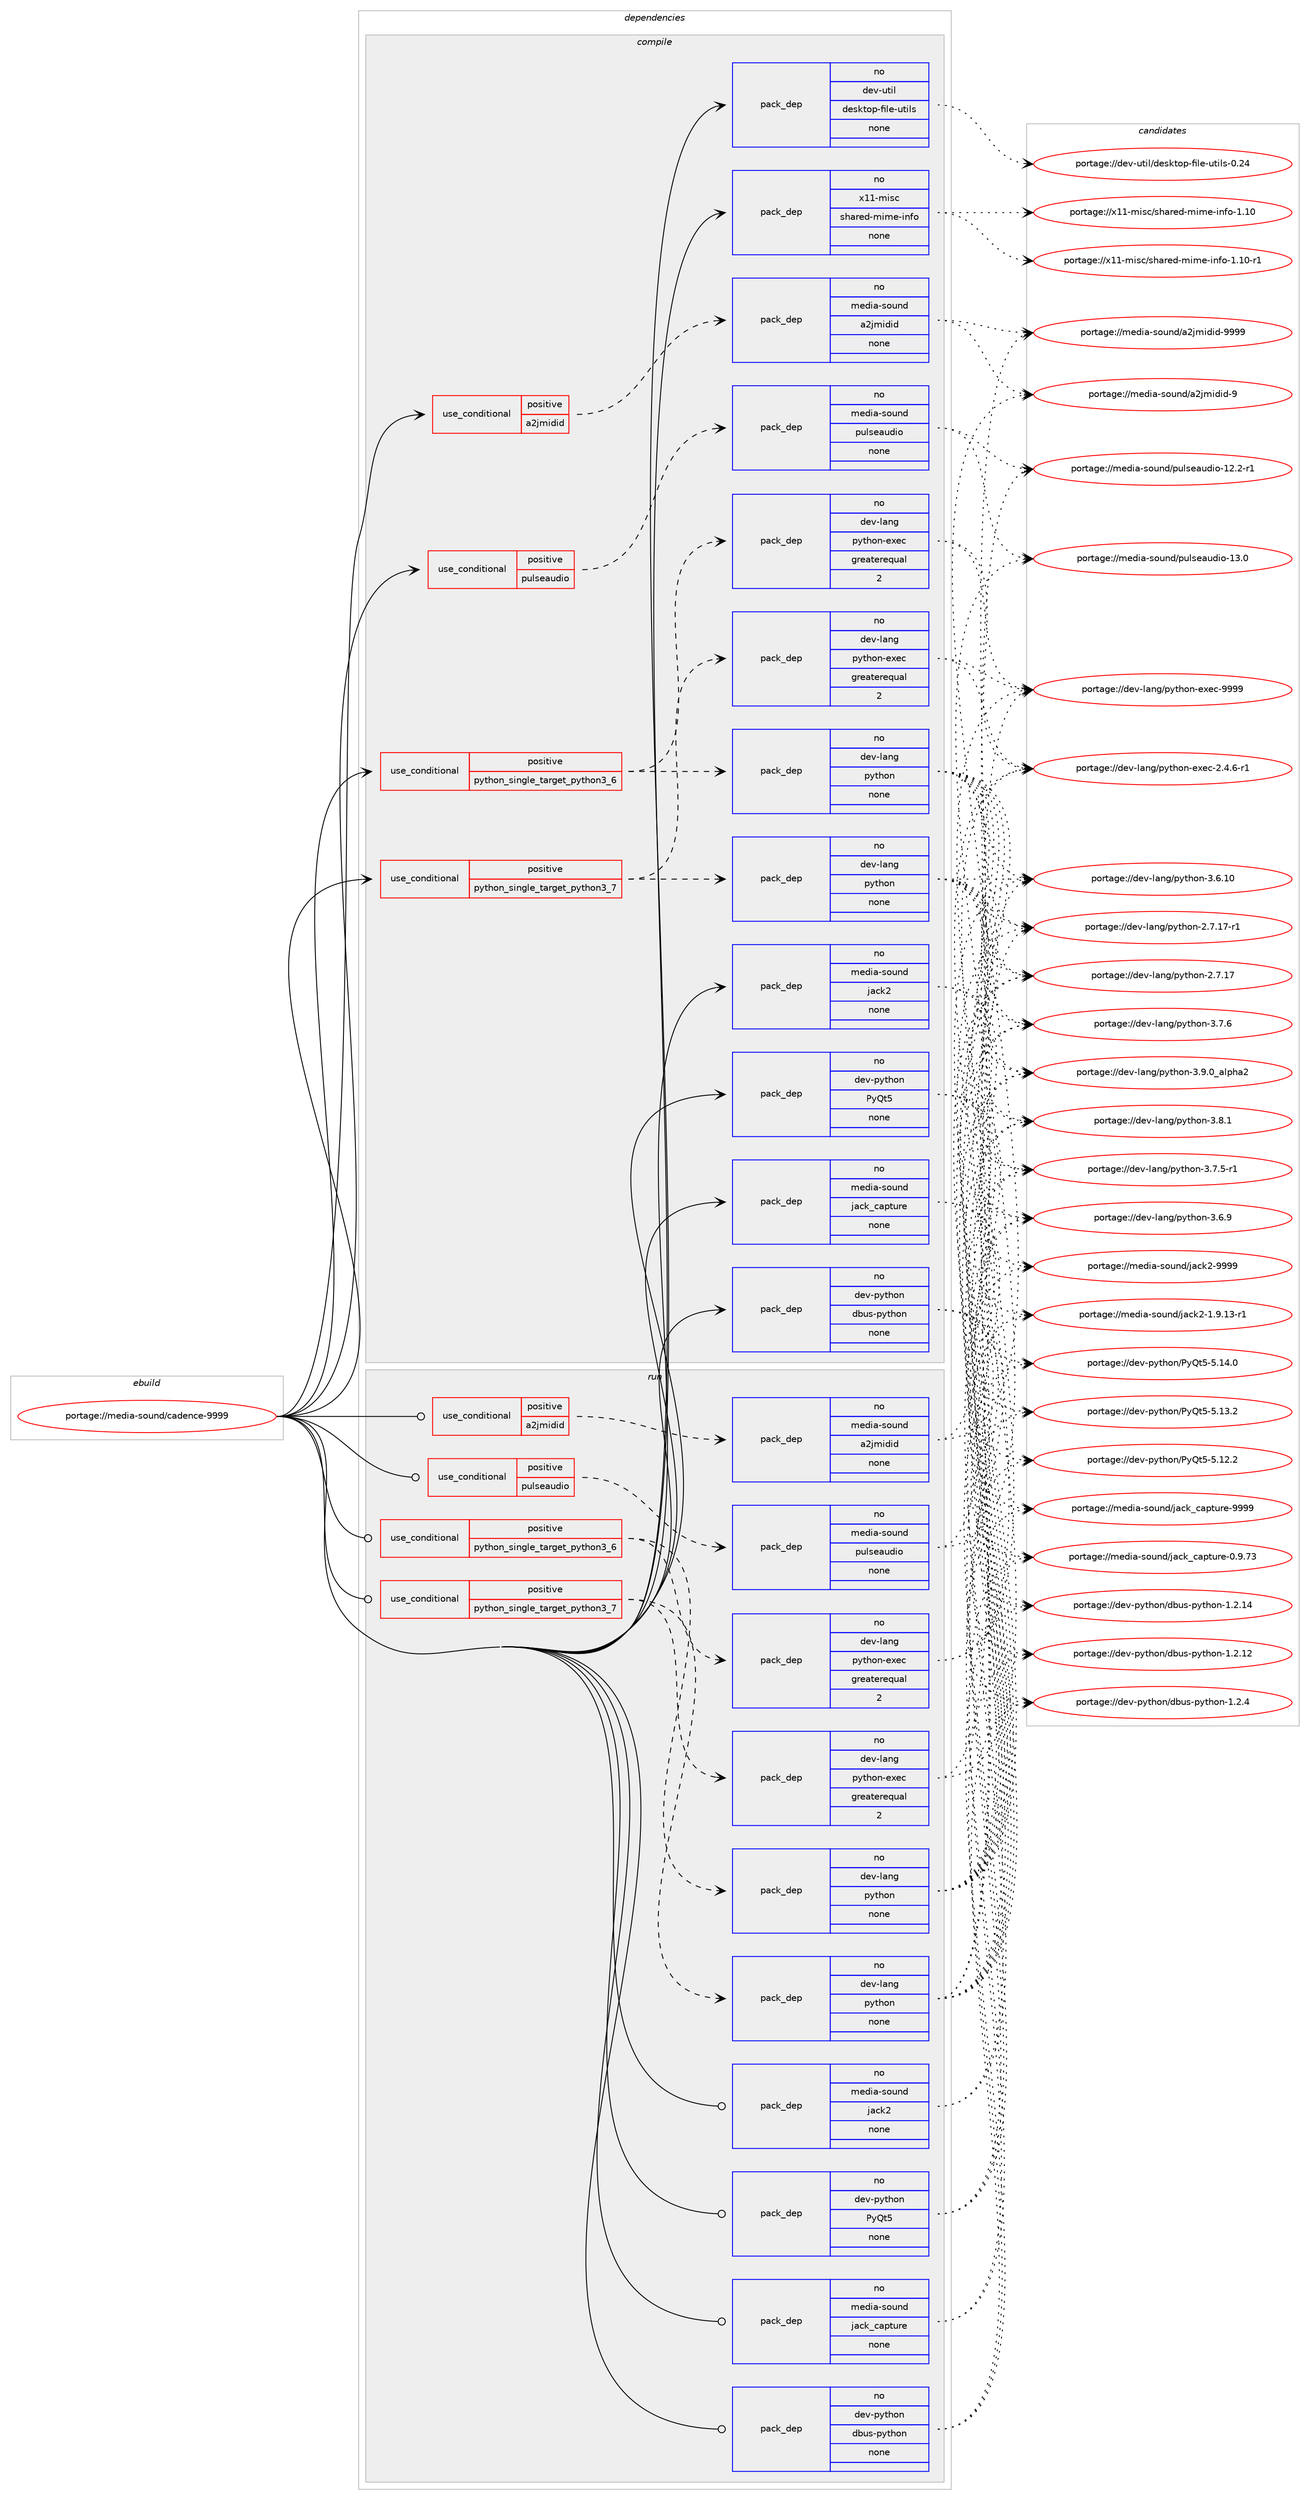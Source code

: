 digraph prolog {

# *************
# Graph options
# *************

newrank=true;
concentrate=true;
compound=true;
graph [rankdir=LR,fontname=Helvetica,fontsize=10,ranksep=1.5];#, ranksep=2.5, nodesep=0.2];
edge  [arrowhead=vee];
node  [fontname=Helvetica,fontsize=10];

# **********
# The ebuild
# **********

subgraph cluster_leftcol {
color=gray;
rank=same;
label=<<i>ebuild</i>>;
id [label="portage://media-sound/cadence-9999", color=red, width=4, href="../media-sound/cadence-9999.svg"];
}

# ****************
# The dependencies
# ****************

subgraph cluster_midcol {
color=gray;
label=<<i>dependencies</i>>;
subgraph cluster_compile {
fillcolor="#eeeeee";
style=filled;
label=<<i>compile</i>>;
subgraph cond44462 {
dependency195454 [label=<<TABLE BORDER="0" CELLBORDER="1" CELLSPACING="0" CELLPADDING="4"><TR><TD ROWSPAN="3" CELLPADDING="10">use_conditional</TD></TR><TR><TD>positive</TD></TR><TR><TD>a2jmidid</TD></TR></TABLE>>, shape=none, color=red];
subgraph pack148002 {
dependency195455 [label=<<TABLE BORDER="0" CELLBORDER="1" CELLSPACING="0" CELLPADDING="4" WIDTH="220"><TR><TD ROWSPAN="6" CELLPADDING="30">pack_dep</TD></TR><TR><TD WIDTH="110">no</TD></TR><TR><TD>media-sound</TD></TR><TR><TD>a2jmidid</TD></TR><TR><TD>none</TD></TR><TR><TD></TD></TR></TABLE>>, shape=none, color=blue];
}
dependency195454:e -> dependency195455:w [weight=20,style="dashed",arrowhead="vee"];
}
id:e -> dependency195454:w [weight=20,style="solid",arrowhead="vee"];
subgraph cond44463 {
dependency195456 [label=<<TABLE BORDER="0" CELLBORDER="1" CELLSPACING="0" CELLPADDING="4"><TR><TD ROWSPAN="3" CELLPADDING="10">use_conditional</TD></TR><TR><TD>positive</TD></TR><TR><TD>pulseaudio</TD></TR></TABLE>>, shape=none, color=red];
subgraph pack148003 {
dependency195457 [label=<<TABLE BORDER="0" CELLBORDER="1" CELLSPACING="0" CELLPADDING="4" WIDTH="220"><TR><TD ROWSPAN="6" CELLPADDING="30">pack_dep</TD></TR><TR><TD WIDTH="110">no</TD></TR><TR><TD>media-sound</TD></TR><TR><TD>pulseaudio</TD></TR><TR><TD>none</TD></TR><TR><TD></TD></TR></TABLE>>, shape=none, color=blue];
}
dependency195456:e -> dependency195457:w [weight=20,style="dashed",arrowhead="vee"];
}
id:e -> dependency195456:w [weight=20,style="solid",arrowhead="vee"];
subgraph cond44464 {
dependency195458 [label=<<TABLE BORDER="0" CELLBORDER="1" CELLSPACING="0" CELLPADDING="4"><TR><TD ROWSPAN="3" CELLPADDING="10">use_conditional</TD></TR><TR><TD>positive</TD></TR><TR><TD>python_single_target_python3_6</TD></TR></TABLE>>, shape=none, color=red];
subgraph pack148004 {
dependency195459 [label=<<TABLE BORDER="0" CELLBORDER="1" CELLSPACING="0" CELLPADDING="4" WIDTH="220"><TR><TD ROWSPAN="6" CELLPADDING="30">pack_dep</TD></TR><TR><TD WIDTH="110">no</TD></TR><TR><TD>dev-lang</TD></TR><TR><TD>python</TD></TR><TR><TD>none</TD></TR><TR><TD></TD></TR></TABLE>>, shape=none, color=blue];
}
dependency195458:e -> dependency195459:w [weight=20,style="dashed",arrowhead="vee"];
subgraph pack148005 {
dependency195460 [label=<<TABLE BORDER="0" CELLBORDER="1" CELLSPACING="0" CELLPADDING="4" WIDTH="220"><TR><TD ROWSPAN="6" CELLPADDING="30">pack_dep</TD></TR><TR><TD WIDTH="110">no</TD></TR><TR><TD>dev-lang</TD></TR><TR><TD>python-exec</TD></TR><TR><TD>greaterequal</TD></TR><TR><TD>2</TD></TR></TABLE>>, shape=none, color=blue];
}
dependency195458:e -> dependency195460:w [weight=20,style="dashed",arrowhead="vee"];
}
id:e -> dependency195458:w [weight=20,style="solid",arrowhead="vee"];
subgraph cond44465 {
dependency195461 [label=<<TABLE BORDER="0" CELLBORDER="1" CELLSPACING="0" CELLPADDING="4"><TR><TD ROWSPAN="3" CELLPADDING="10">use_conditional</TD></TR><TR><TD>positive</TD></TR><TR><TD>python_single_target_python3_7</TD></TR></TABLE>>, shape=none, color=red];
subgraph pack148006 {
dependency195462 [label=<<TABLE BORDER="0" CELLBORDER="1" CELLSPACING="0" CELLPADDING="4" WIDTH="220"><TR><TD ROWSPAN="6" CELLPADDING="30">pack_dep</TD></TR><TR><TD WIDTH="110">no</TD></TR><TR><TD>dev-lang</TD></TR><TR><TD>python</TD></TR><TR><TD>none</TD></TR><TR><TD></TD></TR></TABLE>>, shape=none, color=blue];
}
dependency195461:e -> dependency195462:w [weight=20,style="dashed",arrowhead="vee"];
subgraph pack148007 {
dependency195463 [label=<<TABLE BORDER="0" CELLBORDER="1" CELLSPACING="0" CELLPADDING="4" WIDTH="220"><TR><TD ROWSPAN="6" CELLPADDING="30">pack_dep</TD></TR><TR><TD WIDTH="110">no</TD></TR><TR><TD>dev-lang</TD></TR><TR><TD>python-exec</TD></TR><TR><TD>greaterequal</TD></TR><TR><TD>2</TD></TR></TABLE>>, shape=none, color=blue];
}
dependency195461:e -> dependency195463:w [weight=20,style="dashed",arrowhead="vee"];
}
id:e -> dependency195461:w [weight=20,style="solid",arrowhead="vee"];
subgraph pack148008 {
dependency195464 [label=<<TABLE BORDER="0" CELLBORDER="1" CELLSPACING="0" CELLPADDING="4" WIDTH="220"><TR><TD ROWSPAN="6" CELLPADDING="30">pack_dep</TD></TR><TR><TD WIDTH="110">no</TD></TR><TR><TD>dev-python</TD></TR><TR><TD>PyQt5</TD></TR><TR><TD>none</TD></TR><TR><TD></TD></TR></TABLE>>, shape=none, color=blue];
}
id:e -> dependency195464:w [weight=20,style="solid",arrowhead="vee"];
subgraph pack148009 {
dependency195465 [label=<<TABLE BORDER="0" CELLBORDER="1" CELLSPACING="0" CELLPADDING="4" WIDTH="220"><TR><TD ROWSPAN="6" CELLPADDING="30">pack_dep</TD></TR><TR><TD WIDTH="110">no</TD></TR><TR><TD>dev-python</TD></TR><TR><TD>dbus-python</TD></TR><TR><TD>none</TD></TR><TR><TD></TD></TR></TABLE>>, shape=none, color=blue];
}
id:e -> dependency195465:w [weight=20,style="solid",arrowhead="vee"];
subgraph pack148010 {
dependency195466 [label=<<TABLE BORDER="0" CELLBORDER="1" CELLSPACING="0" CELLPADDING="4" WIDTH="220"><TR><TD ROWSPAN="6" CELLPADDING="30">pack_dep</TD></TR><TR><TD WIDTH="110">no</TD></TR><TR><TD>dev-util</TD></TR><TR><TD>desktop-file-utils</TD></TR><TR><TD>none</TD></TR><TR><TD></TD></TR></TABLE>>, shape=none, color=blue];
}
id:e -> dependency195466:w [weight=20,style="solid",arrowhead="vee"];
subgraph pack148011 {
dependency195467 [label=<<TABLE BORDER="0" CELLBORDER="1" CELLSPACING="0" CELLPADDING="4" WIDTH="220"><TR><TD ROWSPAN="6" CELLPADDING="30">pack_dep</TD></TR><TR><TD WIDTH="110">no</TD></TR><TR><TD>media-sound</TD></TR><TR><TD>jack2</TD></TR><TR><TD>none</TD></TR><TR><TD></TD></TR></TABLE>>, shape=none, color=blue];
}
id:e -> dependency195467:w [weight=20,style="solid",arrowhead="vee"];
subgraph pack148012 {
dependency195468 [label=<<TABLE BORDER="0" CELLBORDER="1" CELLSPACING="0" CELLPADDING="4" WIDTH="220"><TR><TD ROWSPAN="6" CELLPADDING="30">pack_dep</TD></TR><TR><TD WIDTH="110">no</TD></TR><TR><TD>media-sound</TD></TR><TR><TD>jack_capture</TD></TR><TR><TD>none</TD></TR><TR><TD></TD></TR></TABLE>>, shape=none, color=blue];
}
id:e -> dependency195468:w [weight=20,style="solid",arrowhead="vee"];
subgraph pack148013 {
dependency195469 [label=<<TABLE BORDER="0" CELLBORDER="1" CELLSPACING="0" CELLPADDING="4" WIDTH="220"><TR><TD ROWSPAN="6" CELLPADDING="30">pack_dep</TD></TR><TR><TD WIDTH="110">no</TD></TR><TR><TD>x11-misc</TD></TR><TR><TD>shared-mime-info</TD></TR><TR><TD>none</TD></TR><TR><TD></TD></TR></TABLE>>, shape=none, color=blue];
}
id:e -> dependency195469:w [weight=20,style="solid",arrowhead="vee"];
}
subgraph cluster_compileandrun {
fillcolor="#eeeeee";
style=filled;
label=<<i>compile and run</i>>;
}
subgraph cluster_run {
fillcolor="#eeeeee";
style=filled;
label=<<i>run</i>>;
subgraph cond44466 {
dependency195470 [label=<<TABLE BORDER="0" CELLBORDER="1" CELLSPACING="0" CELLPADDING="4"><TR><TD ROWSPAN="3" CELLPADDING="10">use_conditional</TD></TR><TR><TD>positive</TD></TR><TR><TD>a2jmidid</TD></TR></TABLE>>, shape=none, color=red];
subgraph pack148014 {
dependency195471 [label=<<TABLE BORDER="0" CELLBORDER="1" CELLSPACING="0" CELLPADDING="4" WIDTH="220"><TR><TD ROWSPAN="6" CELLPADDING="30">pack_dep</TD></TR><TR><TD WIDTH="110">no</TD></TR><TR><TD>media-sound</TD></TR><TR><TD>a2jmidid</TD></TR><TR><TD>none</TD></TR><TR><TD></TD></TR></TABLE>>, shape=none, color=blue];
}
dependency195470:e -> dependency195471:w [weight=20,style="dashed",arrowhead="vee"];
}
id:e -> dependency195470:w [weight=20,style="solid",arrowhead="odot"];
subgraph cond44467 {
dependency195472 [label=<<TABLE BORDER="0" CELLBORDER="1" CELLSPACING="0" CELLPADDING="4"><TR><TD ROWSPAN="3" CELLPADDING="10">use_conditional</TD></TR><TR><TD>positive</TD></TR><TR><TD>pulseaudio</TD></TR></TABLE>>, shape=none, color=red];
subgraph pack148015 {
dependency195473 [label=<<TABLE BORDER="0" CELLBORDER="1" CELLSPACING="0" CELLPADDING="4" WIDTH="220"><TR><TD ROWSPAN="6" CELLPADDING="30">pack_dep</TD></TR><TR><TD WIDTH="110">no</TD></TR><TR><TD>media-sound</TD></TR><TR><TD>pulseaudio</TD></TR><TR><TD>none</TD></TR><TR><TD></TD></TR></TABLE>>, shape=none, color=blue];
}
dependency195472:e -> dependency195473:w [weight=20,style="dashed",arrowhead="vee"];
}
id:e -> dependency195472:w [weight=20,style="solid",arrowhead="odot"];
subgraph cond44468 {
dependency195474 [label=<<TABLE BORDER="0" CELLBORDER="1" CELLSPACING="0" CELLPADDING="4"><TR><TD ROWSPAN="3" CELLPADDING="10">use_conditional</TD></TR><TR><TD>positive</TD></TR><TR><TD>python_single_target_python3_6</TD></TR></TABLE>>, shape=none, color=red];
subgraph pack148016 {
dependency195475 [label=<<TABLE BORDER="0" CELLBORDER="1" CELLSPACING="0" CELLPADDING="4" WIDTH="220"><TR><TD ROWSPAN="6" CELLPADDING="30">pack_dep</TD></TR><TR><TD WIDTH="110">no</TD></TR><TR><TD>dev-lang</TD></TR><TR><TD>python</TD></TR><TR><TD>none</TD></TR><TR><TD></TD></TR></TABLE>>, shape=none, color=blue];
}
dependency195474:e -> dependency195475:w [weight=20,style="dashed",arrowhead="vee"];
subgraph pack148017 {
dependency195476 [label=<<TABLE BORDER="0" CELLBORDER="1" CELLSPACING="0" CELLPADDING="4" WIDTH="220"><TR><TD ROWSPAN="6" CELLPADDING="30">pack_dep</TD></TR><TR><TD WIDTH="110">no</TD></TR><TR><TD>dev-lang</TD></TR><TR><TD>python-exec</TD></TR><TR><TD>greaterequal</TD></TR><TR><TD>2</TD></TR></TABLE>>, shape=none, color=blue];
}
dependency195474:e -> dependency195476:w [weight=20,style="dashed",arrowhead="vee"];
}
id:e -> dependency195474:w [weight=20,style="solid",arrowhead="odot"];
subgraph cond44469 {
dependency195477 [label=<<TABLE BORDER="0" CELLBORDER="1" CELLSPACING="0" CELLPADDING="4"><TR><TD ROWSPAN="3" CELLPADDING="10">use_conditional</TD></TR><TR><TD>positive</TD></TR><TR><TD>python_single_target_python3_7</TD></TR></TABLE>>, shape=none, color=red];
subgraph pack148018 {
dependency195478 [label=<<TABLE BORDER="0" CELLBORDER="1" CELLSPACING="0" CELLPADDING="4" WIDTH="220"><TR><TD ROWSPAN="6" CELLPADDING="30">pack_dep</TD></TR><TR><TD WIDTH="110">no</TD></TR><TR><TD>dev-lang</TD></TR><TR><TD>python</TD></TR><TR><TD>none</TD></TR><TR><TD></TD></TR></TABLE>>, shape=none, color=blue];
}
dependency195477:e -> dependency195478:w [weight=20,style="dashed",arrowhead="vee"];
subgraph pack148019 {
dependency195479 [label=<<TABLE BORDER="0" CELLBORDER="1" CELLSPACING="0" CELLPADDING="4" WIDTH="220"><TR><TD ROWSPAN="6" CELLPADDING="30">pack_dep</TD></TR><TR><TD WIDTH="110">no</TD></TR><TR><TD>dev-lang</TD></TR><TR><TD>python-exec</TD></TR><TR><TD>greaterequal</TD></TR><TR><TD>2</TD></TR></TABLE>>, shape=none, color=blue];
}
dependency195477:e -> dependency195479:w [weight=20,style="dashed",arrowhead="vee"];
}
id:e -> dependency195477:w [weight=20,style="solid",arrowhead="odot"];
subgraph pack148020 {
dependency195480 [label=<<TABLE BORDER="0" CELLBORDER="1" CELLSPACING="0" CELLPADDING="4" WIDTH="220"><TR><TD ROWSPAN="6" CELLPADDING="30">pack_dep</TD></TR><TR><TD WIDTH="110">no</TD></TR><TR><TD>dev-python</TD></TR><TR><TD>PyQt5</TD></TR><TR><TD>none</TD></TR><TR><TD></TD></TR></TABLE>>, shape=none, color=blue];
}
id:e -> dependency195480:w [weight=20,style="solid",arrowhead="odot"];
subgraph pack148021 {
dependency195481 [label=<<TABLE BORDER="0" CELLBORDER="1" CELLSPACING="0" CELLPADDING="4" WIDTH="220"><TR><TD ROWSPAN="6" CELLPADDING="30">pack_dep</TD></TR><TR><TD WIDTH="110">no</TD></TR><TR><TD>dev-python</TD></TR><TR><TD>dbus-python</TD></TR><TR><TD>none</TD></TR><TR><TD></TD></TR></TABLE>>, shape=none, color=blue];
}
id:e -> dependency195481:w [weight=20,style="solid",arrowhead="odot"];
subgraph pack148022 {
dependency195482 [label=<<TABLE BORDER="0" CELLBORDER="1" CELLSPACING="0" CELLPADDING="4" WIDTH="220"><TR><TD ROWSPAN="6" CELLPADDING="30">pack_dep</TD></TR><TR><TD WIDTH="110">no</TD></TR><TR><TD>media-sound</TD></TR><TR><TD>jack2</TD></TR><TR><TD>none</TD></TR><TR><TD></TD></TR></TABLE>>, shape=none, color=blue];
}
id:e -> dependency195482:w [weight=20,style="solid",arrowhead="odot"];
subgraph pack148023 {
dependency195483 [label=<<TABLE BORDER="0" CELLBORDER="1" CELLSPACING="0" CELLPADDING="4" WIDTH="220"><TR><TD ROWSPAN="6" CELLPADDING="30">pack_dep</TD></TR><TR><TD WIDTH="110">no</TD></TR><TR><TD>media-sound</TD></TR><TR><TD>jack_capture</TD></TR><TR><TD>none</TD></TR><TR><TD></TD></TR></TABLE>>, shape=none, color=blue];
}
id:e -> dependency195483:w [weight=20,style="solid",arrowhead="odot"];
}
}

# **************
# The candidates
# **************

subgraph cluster_choices {
rank=same;
color=gray;
label=<<i>candidates</i>>;

subgraph choice148002 {
color=black;
nodesep=1;
choice10910110010597451151111171101004797501061091051001051004557575757 [label="portage://media-sound/a2jmidid-9999", color=red, width=4,href="../media-sound/a2jmidid-9999.svg"];
choice10910110010597451151111171101004797501061091051001051004557 [label="portage://media-sound/a2jmidid-9", color=red, width=4,href="../media-sound/a2jmidid-9.svg"];
dependency195455:e -> choice10910110010597451151111171101004797501061091051001051004557575757:w [style=dotted,weight="100"];
dependency195455:e -> choice10910110010597451151111171101004797501061091051001051004557:w [style=dotted,weight="100"];
}
subgraph choice148003 {
color=black;
nodesep=1;
choice109101100105974511511111711010047112117108115101971171001051114549514648 [label="portage://media-sound/pulseaudio-13.0", color=red, width=4,href="../media-sound/pulseaudio-13.0.svg"];
choice1091011001059745115111117110100471121171081151019711710010511145495046504511449 [label="portage://media-sound/pulseaudio-12.2-r1", color=red, width=4,href="../media-sound/pulseaudio-12.2-r1.svg"];
dependency195457:e -> choice109101100105974511511111711010047112117108115101971171001051114549514648:w [style=dotted,weight="100"];
dependency195457:e -> choice1091011001059745115111117110100471121171081151019711710010511145495046504511449:w [style=dotted,weight="100"];
}
subgraph choice148004 {
color=black;
nodesep=1;
choice10010111845108971101034711212111610411111045514657464895971081121049750 [label="portage://dev-lang/python-3.9.0_alpha2", color=red, width=4,href="../dev-lang/python-3.9.0_alpha2.svg"];
choice100101118451089711010347112121116104111110455146564649 [label="portage://dev-lang/python-3.8.1", color=red, width=4,href="../dev-lang/python-3.8.1.svg"];
choice100101118451089711010347112121116104111110455146554654 [label="portage://dev-lang/python-3.7.6", color=red, width=4,href="../dev-lang/python-3.7.6.svg"];
choice1001011184510897110103471121211161041111104551465546534511449 [label="portage://dev-lang/python-3.7.5-r1", color=red, width=4,href="../dev-lang/python-3.7.5-r1.svg"];
choice100101118451089711010347112121116104111110455146544657 [label="portage://dev-lang/python-3.6.9", color=red, width=4,href="../dev-lang/python-3.6.9.svg"];
choice10010111845108971101034711212111610411111045514654464948 [label="portage://dev-lang/python-3.6.10", color=red, width=4,href="../dev-lang/python-3.6.10.svg"];
choice100101118451089711010347112121116104111110455046554649554511449 [label="portage://dev-lang/python-2.7.17-r1", color=red, width=4,href="../dev-lang/python-2.7.17-r1.svg"];
choice10010111845108971101034711212111610411111045504655464955 [label="portage://dev-lang/python-2.7.17", color=red, width=4,href="../dev-lang/python-2.7.17.svg"];
dependency195459:e -> choice10010111845108971101034711212111610411111045514657464895971081121049750:w [style=dotted,weight="100"];
dependency195459:e -> choice100101118451089711010347112121116104111110455146564649:w [style=dotted,weight="100"];
dependency195459:e -> choice100101118451089711010347112121116104111110455146554654:w [style=dotted,weight="100"];
dependency195459:e -> choice1001011184510897110103471121211161041111104551465546534511449:w [style=dotted,weight="100"];
dependency195459:e -> choice100101118451089711010347112121116104111110455146544657:w [style=dotted,weight="100"];
dependency195459:e -> choice10010111845108971101034711212111610411111045514654464948:w [style=dotted,weight="100"];
dependency195459:e -> choice100101118451089711010347112121116104111110455046554649554511449:w [style=dotted,weight="100"];
dependency195459:e -> choice10010111845108971101034711212111610411111045504655464955:w [style=dotted,weight="100"];
}
subgraph choice148005 {
color=black;
nodesep=1;
choice10010111845108971101034711212111610411111045101120101994557575757 [label="portage://dev-lang/python-exec-9999", color=red, width=4,href="../dev-lang/python-exec-9999.svg"];
choice10010111845108971101034711212111610411111045101120101994550465246544511449 [label="portage://dev-lang/python-exec-2.4.6-r1", color=red, width=4,href="../dev-lang/python-exec-2.4.6-r1.svg"];
dependency195460:e -> choice10010111845108971101034711212111610411111045101120101994557575757:w [style=dotted,weight="100"];
dependency195460:e -> choice10010111845108971101034711212111610411111045101120101994550465246544511449:w [style=dotted,weight="100"];
}
subgraph choice148006 {
color=black;
nodesep=1;
choice10010111845108971101034711212111610411111045514657464895971081121049750 [label="portage://dev-lang/python-3.9.0_alpha2", color=red, width=4,href="../dev-lang/python-3.9.0_alpha2.svg"];
choice100101118451089711010347112121116104111110455146564649 [label="portage://dev-lang/python-3.8.1", color=red, width=4,href="../dev-lang/python-3.8.1.svg"];
choice100101118451089711010347112121116104111110455146554654 [label="portage://dev-lang/python-3.7.6", color=red, width=4,href="../dev-lang/python-3.7.6.svg"];
choice1001011184510897110103471121211161041111104551465546534511449 [label="portage://dev-lang/python-3.7.5-r1", color=red, width=4,href="../dev-lang/python-3.7.5-r1.svg"];
choice100101118451089711010347112121116104111110455146544657 [label="portage://dev-lang/python-3.6.9", color=red, width=4,href="../dev-lang/python-3.6.9.svg"];
choice10010111845108971101034711212111610411111045514654464948 [label="portage://dev-lang/python-3.6.10", color=red, width=4,href="../dev-lang/python-3.6.10.svg"];
choice100101118451089711010347112121116104111110455046554649554511449 [label="portage://dev-lang/python-2.7.17-r1", color=red, width=4,href="../dev-lang/python-2.7.17-r1.svg"];
choice10010111845108971101034711212111610411111045504655464955 [label="portage://dev-lang/python-2.7.17", color=red, width=4,href="../dev-lang/python-2.7.17.svg"];
dependency195462:e -> choice10010111845108971101034711212111610411111045514657464895971081121049750:w [style=dotted,weight="100"];
dependency195462:e -> choice100101118451089711010347112121116104111110455146564649:w [style=dotted,weight="100"];
dependency195462:e -> choice100101118451089711010347112121116104111110455146554654:w [style=dotted,weight="100"];
dependency195462:e -> choice1001011184510897110103471121211161041111104551465546534511449:w [style=dotted,weight="100"];
dependency195462:e -> choice100101118451089711010347112121116104111110455146544657:w [style=dotted,weight="100"];
dependency195462:e -> choice10010111845108971101034711212111610411111045514654464948:w [style=dotted,weight="100"];
dependency195462:e -> choice100101118451089711010347112121116104111110455046554649554511449:w [style=dotted,weight="100"];
dependency195462:e -> choice10010111845108971101034711212111610411111045504655464955:w [style=dotted,weight="100"];
}
subgraph choice148007 {
color=black;
nodesep=1;
choice10010111845108971101034711212111610411111045101120101994557575757 [label="portage://dev-lang/python-exec-9999", color=red, width=4,href="../dev-lang/python-exec-9999.svg"];
choice10010111845108971101034711212111610411111045101120101994550465246544511449 [label="portage://dev-lang/python-exec-2.4.6-r1", color=red, width=4,href="../dev-lang/python-exec-2.4.6-r1.svg"];
dependency195463:e -> choice10010111845108971101034711212111610411111045101120101994557575757:w [style=dotted,weight="100"];
dependency195463:e -> choice10010111845108971101034711212111610411111045101120101994550465246544511449:w [style=dotted,weight="100"];
}
subgraph choice148008 {
color=black;
nodesep=1;
choice100101118451121211161041111104780121811165345534649524648 [label="portage://dev-python/PyQt5-5.14.0", color=red, width=4,href="../dev-python/PyQt5-5.14.0.svg"];
choice100101118451121211161041111104780121811165345534649514650 [label="portage://dev-python/PyQt5-5.13.2", color=red, width=4,href="../dev-python/PyQt5-5.13.2.svg"];
choice100101118451121211161041111104780121811165345534649504650 [label="portage://dev-python/PyQt5-5.12.2", color=red, width=4,href="../dev-python/PyQt5-5.12.2.svg"];
dependency195464:e -> choice100101118451121211161041111104780121811165345534649524648:w [style=dotted,weight="100"];
dependency195464:e -> choice100101118451121211161041111104780121811165345534649514650:w [style=dotted,weight="100"];
dependency195464:e -> choice100101118451121211161041111104780121811165345534649504650:w [style=dotted,weight="100"];
}
subgraph choice148009 {
color=black;
nodesep=1;
choice10010111845112121116104111110471009811711545112121116104111110454946504652 [label="portage://dev-python/dbus-python-1.2.4", color=red, width=4,href="../dev-python/dbus-python-1.2.4.svg"];
choice1001011184511212111610411111047100981171154511212111610411111045494650464952 [label="portage://dev-python/dbus-python-1.2.14", color=red, width=4,href="../dev-python/dbus-python-1.2.14.svg"];
choice1001011184511212111610411111047100981171154511212111610411111045494650464950 [label="portage://dev-python/dbus-python-1.2.12", color=red, width=4,href="../dev-python/dbus-python-1.2.12.svg"];
dependency195465:e -> choice10010111845112121116104111110471009811711545112121116104111110454946504652:w [style=dotted,weight="100"];
dependency195465:e -> choice1001011184511212111610411111047100981171154511212111610411111045494650464952:w [style=dotted,weight="100"];
dependency195465:e -> choice1001011184511212111610411111047100981171154511212111610411111045494650464950:w [style=dotted,weight="100"];
}
subgraph choice148010 {
color=black;
nodesep=1;
choice100101118451171161051084710010111510711611111245102105108101451171161051081154548465052 [label="portage://dev-util/desktop-file-utils-0.24", color=red, width=4,href="../dev-util/desktop-file-utils-0.24.svg"];
dependency195466:e -> choice100101118451171161051084710010111510711611111245102105108101451171161051081154548465052:w [style=dotted,weight="100"];
}
subgraph choice148011 {
color=black;
nodesep=1;
choice1091011001059745115111117110100471069799107504557575757 [label="portage://media-sound/jack2-9999", color=red, width=4,href="../media-sound/jack2-9999.svg"];
choice109101100105974511511111711010047106979910750454946574649514511449 [label="portage://media-sound/jack2-1.9.13-r1", color=red, width=4,href="../media-sound/jack2-1.9.13-r1.svg"];
dependency195467:e -> choice1091011001059745115111117110100471069799107504557575757:w [style=dotted,weight="100"];
dependency195467:e -> choice109101100105974511511111711010047106979910750454946574649514511449:w [style=dotted,weight="100"];
}
subgraph choice148012 {
color=black;
nodesep=1;
choice10910110010597451151111171101004710697991079599971121161171141014557575757 [label="portage://media-sound/jack_capture-9999", color=red, width=4,href="../media-sound/jack_capture-9999.svg"];
choice109101100105974511511111711010047106979910795999711211611711410145484657465551 [label="portage://media-sound/jack_capture-0.9.73", color=red, width=4,href="../media-sound/jack_capture-0.9.73.svg"];
dependency195468:e -> choice10910110010597451151111171101004710697991079599971121161171141014557575757:w [style=dotted,weight="100"];
dependency195468:e -> choice109101100105974511511111711010047106979910795999711211611711410145484657465551:w [style=dotted,weight="100"];
}
subgraph choice148013 {
color=black;
nodesep=1;
choice120494945109105115994711510497114101100451091051091014510511010211145494649484511449 [label="portage://x11-misc/shared-mime-info-1.10-r1", color=red, width=4,href="../x11-misc/shared-mime-info-1.10-r1.svg"];
choice12049494510910511599471151049711410110045109105109101451051101021114549464948 [label="portage://x11-misc/shared-mime-info-1.10", color=red, width=4,href="../x11-misc/shared-mime-info-1.10.svg"];
dependency195469:e -> choice120494945109105115994711510497114101100451091051091014510511010211145494649484511449:w [style=dotted,weight="100"];
dependency195469:e -> choice12049494510910511599471151049711410110045109105109101451051101021114549464948:w [style=dotted,weight="100"];
}
subgraph choice148014 {
color=black;
nodesep=1;
choice10910110010597451151111171101004797501061091051001051004557575757 [label="portage://media-sound/a2jmidid-9999", color=red, width=4,href="../media-sound/a2jmidid-9999.svg"];
choice10910110010597451151111171101004797501061091051001051004557 [label="portage://media-sound/a2jmidid-9", color=red, width=4,href="../media-sound/a2jmidid-9.svg"];
dependency195471:e -> choice10910110010597451151111171101004797501061091051001051004557575757:w [style=dotted,weight="100"];
dependency195471:e -> choice10910110010597451151111171101004797501061091051001051004557:w [style=dotted,weight="100"];
}
subgraph choice148015 {
color=black;
nodesep=1;
choice109101100105974511511111711010047112117108115101971171001051114549514648 [label="portage://media-sound/pulseaudio-13.0", color=red, width=4,href="../media-sound/pulseaudio-13.0.svg"];
choice1091011001059745115111117110100471121171081151019711710010511145495046504511449 [label="portage://media-sound/pulseaudio-12.2-r1", color=red, width=4,href="../media-sound/pulseaudio-12.2-r1.svg"];
dependency195473:e -> choice109101100105974511511111711010047112117108115101971171001051114549514648:w [style=dotted,weight="100"];
dependency195473:e -> choice1091011001059745115111117110100471121171081151019711710010511145495046504511449:w [style=dotted,weight="100"];
}
subgraph choice148016 {
color=black;
nodesep=1;
choice10010111845108971101034711212111610411111045514657464895971081121049750 [label="portage://dev-lang/python-3.9.0_alpha2", color=red, width=4,href="../dev-lang/python-3.9.0_alpha2.svg"];
choice100101118451089711010347112121116104111110455146564649 [label="portage://dev-lang/python-3.8.1", color=red, width=4,href="../dev-lang/python-3.8.1.svg"];
choice100101118451089711010347112121116104111110455146554654 [label="portage://dev-lang/python-3.7.6", color=red, width=4,href="../dev-lang/python-3.7.6.svg"];
choice1001011184510897110103471121211161041111104551465546534511449 [label="portage://dev-lang/python-3.7.5-r1", color=red, width=4,href="../dev-lang/python-3.7.5-r1.svg"];
choice100101118451089711010347112121116104111110455146544657 [label="portage://dev-lang/python-3.6.9", color=red, width=4,href="../dev-lang/python-3.6.9.svg"];
choice10010111845108971101034711212111610411111045514654464948 [label="portage://dev-lang/python-3.6.10", color=red, width=4,href="../dev-lang/python-3.6.10.svg"];
choice100101118451089711010347112121116104111110455046554649554511449 [label="portage://dev-lang/python-2.7.17-r1", color=red, width=4,href="../dev-lang/python-2.7.17-r1.svg"];
choice10010111845108971101034711212111610411111045504655464955 [label="portage://dev-lang/python-2.7.17", color=red, width=4,href="../dev-lang/python-2.7.17.svg"];
dependency195475:e -> choice10010111845108971101034711212111610411111045514657464895971081121049750:w [style=dotted,weight="100"];
dependency195475:e -> choice100101118451089711010347112121116104111110455146564649:w [style=dotted,weight="100"];
dependency195475:e -> choice100101118451089711010347112121116104111110455146554654:w [style=dotted,weight="100"];
dependency195475:e -> choice1001011184510897110103471121211161041111104551465546534511449:w [style=dotted,weight="100"];
dependency195475:e -> choice100101118451089711010347112121116104111110455146544657:w [style=dotted,weight="100"];
dependency195475:e -> choice10010111845108971101034711212111610411111045514654464948:w [style=dotted,weight="100"];
dependency195475:e -> choice100101118451089711010347112121116104111110455046554649554511449:w [style=dotted,weight="100"];
dependency195475:e -> choice10010111845108971101034711212111610411111045504655464955:w [style=dotted,weight="100"];
}
subgraph choice148017 {
color=black;
nodesep=1;
choice10010111845108971101034711212111610411111045101120101994557575757 [label="portage://dev-lang/python-exec-9999", color=red, width=4,href="../dev-lang/python-exec-9999.svg"];
choice10010111845108971101034711212111610411111045101120101994550465246544511449 [label="portage://dev-lang/python-exec-2.4.6-r1", color=red, width=4,href="../dev-lang/python-exec-2.4.6-r1.svg"];
dependency195476:e -> choice10010111845108971101034711212111610411111045101120101994557575757:w [style=dotted,weight="100"];
dependency195476:e -> choice10010111845108971101034711212111610411111045101120101994550465246544511449:w [style=dotted,weight="100"];
}
subgraph choice148018 {
color=black;
nodesep=1;
choice10010111845108971101034711212111610411111045514657464895971081121049750 [label="portage://dev-lang/python-3.9.0_alpha2", color=red, width=4,href="../dev-lang/python-3.9.0_alpha2.svg"];
choice100101118451089711010347112121116104111110455146564649 [label="portage://dev-lang/python-3.8.1", color=red, width=4,href="../dev-lang/python-3.8.1.svg"];
choice100101118451089711010347112121116104111110455146554654 [label="portage://dev-lang/python-3.7.6", color=red, width=4,href="../dev-lang/python-3.7.6.svg"];
choice1001011184510897110103471121211161041111104551465546534511449 [label="portage://dev-lang/python-3.7.5-r1", color=red, width=4,href="../dev-lang/python-3.7.5-r1.svg"];
choice100101118451089711010347112121116104111110455146544657 [label="portage://dev-lang/python-3.6.9", color=red, width=4,href="../dev-lang/python-3.6.9.svg"];
choice10010111845108971101034711212111610411111045514654464948 [label="portage://dev-lang/python-3.6.10", color=red, width=4,href="../dev-lang/python-3.6.10.svg"];
choice100101118451089711010347112121116104111110455046554649554511449 [label="portage://dev-lang/python-2.7.17-r1", color=red, width=4,href="../dev-lang/python-2.7.17-r1.svg"];
choice10010111845108971101034711212111610411111045504655464955 [label="portage://dev-lang/python-2.7.17", color=red, width=4,href="../dev-lang/python-2.7.17.svg"];
dependency195478:e -> choice10010111845108971101034711212111610411111045514657464895971081121049750:w [style=dotted,weight="100"];
dependency195478:e -> choice100101118451089711010347112121116104111110455146564649:w [style=dotted,weight="100"];
dependency195478:e -> choice100101118451089711010347112121116104111110455146554654:w [style=dotted,weight="100"];
dependency195478:e -> choice1001011184510897110103471121211161041111104551465546534511449:w [style=dotted,weight="100"];
dependency195478:e -> choice100101118451089711010347112121116104111110455146544657:w [style=dotted,weight="100"];
dependency195478:e -> choice10010111845108971101034711212111610411111045514654464948:w [style=dotted,weight="100"];
dependency195478:e -> choice100101118451089711010347112121116104111110455046554649554511449:w [style=dotted,weight="100"];
dependency195478:e -> choice10010111845108971101034711212111610411111045504655464955:w [style=dotted,weight="100"];
}
subgraph choice148019 {
color=black;
nodesep=1;
choice10010111845108971101034711212111610411111045101120101994557575757 [label="portage://dev-lang/python-exec-9999", color=red, width=4,href="../dev-lang/python-exec-9999.svg"];
choice10010111845108971101034711212111610411111045101120101994550465246544511449 [label="portage://dev-lang/python-exec-2.4.6-r1", color=red, width=4,href="../dev-lang/python-exec-2.4.6-r1.svg"];
dependency195479:e -> choice10010111845108971101034711212111610411111045101120101994557575757:w [style=dotted,weight="100"];
dependency195479:e -> choice10010111845108971101034711212111610411111045101120101994550465246544511449:w [style=dotted,weight="100"];
}
subgraph choice148020 {
color=black;
nodesep=1;
choice100101118451121211161041111104780121811165345534649524648 [label="portage://dev-python/PyQt5-5.14.0", color=red, width=4,href="../dev-python/PyQt5-5.14.0.svg"];
choice100101118451121211161041111104780121811165345534649514650 [label="portage://dev-python/PyQt5-5.13.2", color=red, width=4,href="../dev-python/PyQt5-5.13.2.svg"];
choice100101118451121211161041111104780121811165345534649504650 [label="portage://dev-python/PyQt5-5.12.2", color=red, width=4,href="../dev-python/PyQt5-5.12.2.svg"];
dependency195480:e -> choice100101118451121211161041111104780121811165345534649524648:w [style=dotted,weight="100"];
dependency195480:e -> choice100101118451121211161041111104780121811165345534649514650:w [style=dotted,weight="100"];
dependency195480:e -> choice100101118451121211161041111104780121811165345534649504650:w [style=dotted,weight="100"];
}
subgraph choice148021 {
color=black;
nodesep=1;
choice10010111845112121116104111110471009811711545112121116104111110454946504652 [label="portage://dev-python/dbus-python-1.2.4", color=red, width=4,href="../dev-python/dbus-python-1.2.4.svg"];
choice1001011184511212111610411111047100981171154511212111610411111045494650464952 [label="portage://dev-python/dbus-python-1.2.14", color=red, width=4,href="../dev-python/dbus-python-1.2.14.svg"];
choice1001011184511212111610411111047100981171154511212111610411111045494650464950 [label="portage://dev-python/dbus-python-1.2.12", color=red, width=4,href="../dev-python/dbus-python-1.2.12.svg"];
dependency195481:e -> choice10010111845112121116104111110471009811711545112121116104111110454946504652:w [style=dotted,weight="100"];
dependency195481:e -> choice1001011184511212111610411111047100981171154511212111610411111045494650464952:w [style=dotted,weight="100"];
dependency195481:e -> choice1001011184511212111610411111047100981171154511212111610411111045494650464950:w [style=dotted,weight="100"];
}
subgraph choice148022 {
color=black;
nodesep=1;
choice1091011001059745115111117110100471069799107504557575757 [label="portage://media-sound/jack2-9999", color=red, width=4,href="../media-sound/jack2-9999.svg"];
choice109101100105974511511111711010047106979910750454946574649514511449 [label="portage://media-sound/jack2-1.9.13-r1", color=red, width=4,href="../media-sound/jack2-1.9.13-r1.svg"];
dependency195482:e -> choice1091011001059745115111117110100471069799107504557575757:w [style=dotted,weight="100"];
dependency195482:e -> choice109101100105974511511111711010047106979910750454946574649514511449:w [style=dotted,weight="100"];
}
subgraph choice148023 {
color=black;
nodesep=1;
choice10910110010597451151111171101004710697991079599971121161171141014557575757 [label="portage://media-sound/jack_capture-9999", color=red, width=4,href="../media-sound/jack_capture-9999.svg"];
choice109101100105974511511111711010047106979910795999711211611711410145484657465551 [label="portage://media-sound/jack_capture-0.9.73", color=red, width=4,href="../media-sound/jack_capture-0.9.73.svg"];
dependency195483:e -> choice10910110010597451151111171101004710697991079599971121161171141014557575757:w [style=dotted,weight="100"];
dependency195483:e -> choice109101100105974511511111711010047106979910795999711211611711410145484657465551:w [style=dotted,weight="100"];
}
}

}
